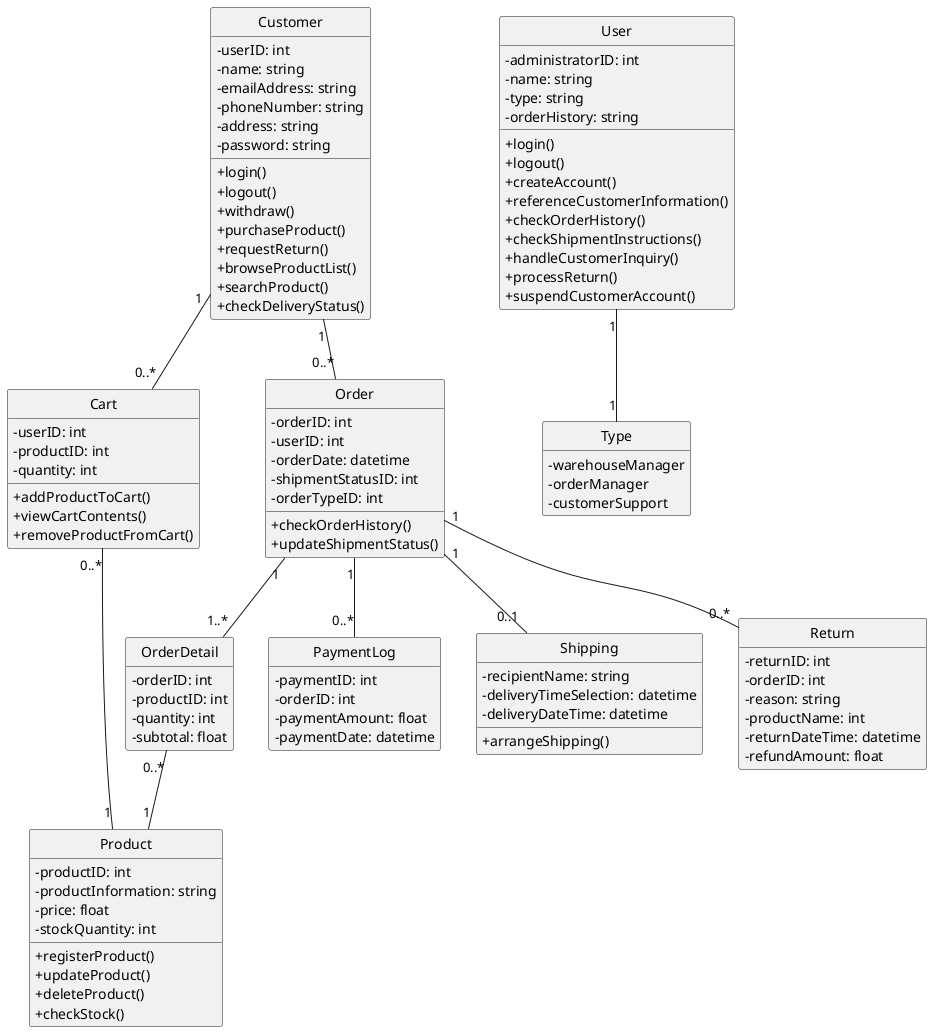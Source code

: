@startuml BBShopOrderManagementSystem
skinparam classAttributeIconSize 0
hide circle
hide empty members

class Customer {
  -userID: int
  -name: string
  -emailAddress: string
  -phoneNumber: string
  -address: string
  -password: string

  +login()
  +logout()
  +withdraw()
  +purchaseProduct()
  +requestReturn()
  +browseProductList()
  +searchProduct()
  +checkDeliveryStatus()
}

class User {
  -administratorID: int
  -name: string
  -type: string
  -orderHistory: string

  +login()
  +logout()
  +createAccount()
  +referenceCustomerInformation()
  +checkOrderHistory()
  +checkShipmentInstructions()
  +handleCustomerInquiry()
  +processReturn()
  +suspendCustomerAccount()
}

class Product {
  -productID: int
  -productInformation: string
  -price: float
  -stockQuantity: int

  +registerProduct()
  +updateProduct()
  +deleteProduct()
  +checkStock()
}

class Cart {
  -userID: int
  -productID: int
  -quantity: int

  +addProductToCart()
  +viewCartContents()
  +removeProductFromCart()
}


class Order {
  -orderID: int
  -userID: int
  -orderDate: datetime
  -shipmentStatusID: int
  -orderTypeID: int

  +checkOrderHistory()
  +updateShipmentStatus()
}

class OrderDetail {
  -orderID: int
  -productID: int
  -quantity: int
  -subtotal: float
}

class PaymentLog {
  -paymentID: int
  -orderID: int
  -paymentAmount: float
  -paymentDate: datetime
}

class Shipping {
  -recipientName: string
  -deliveryTimeSelection: datetime
  -deliveryDateTime: datetime

  +arrangeShipping()
}

class Return {
  -returnID: int
  -orderID: int
  -reason: string
  -productName: int
  -returnDateTime: datetime
  -refundAmount: float
}

class Type {
  -warehouseManager
  -orderManager
  -customerSupport
}

Customer "1" -- "0..*" Cart
Cart "0..*" -- "1" Product
Customer "1" -- "0..*" Order

Order "1" -- "1..*" OrderDetail
OrderDetail "0..*" -- "1" Product

Order "1" -- "0..*" PaymentLog
Order "1" -- "0..1" Shipping
Order "1" -- "0..*" Return


User "1" -- "1" Type

@enduml